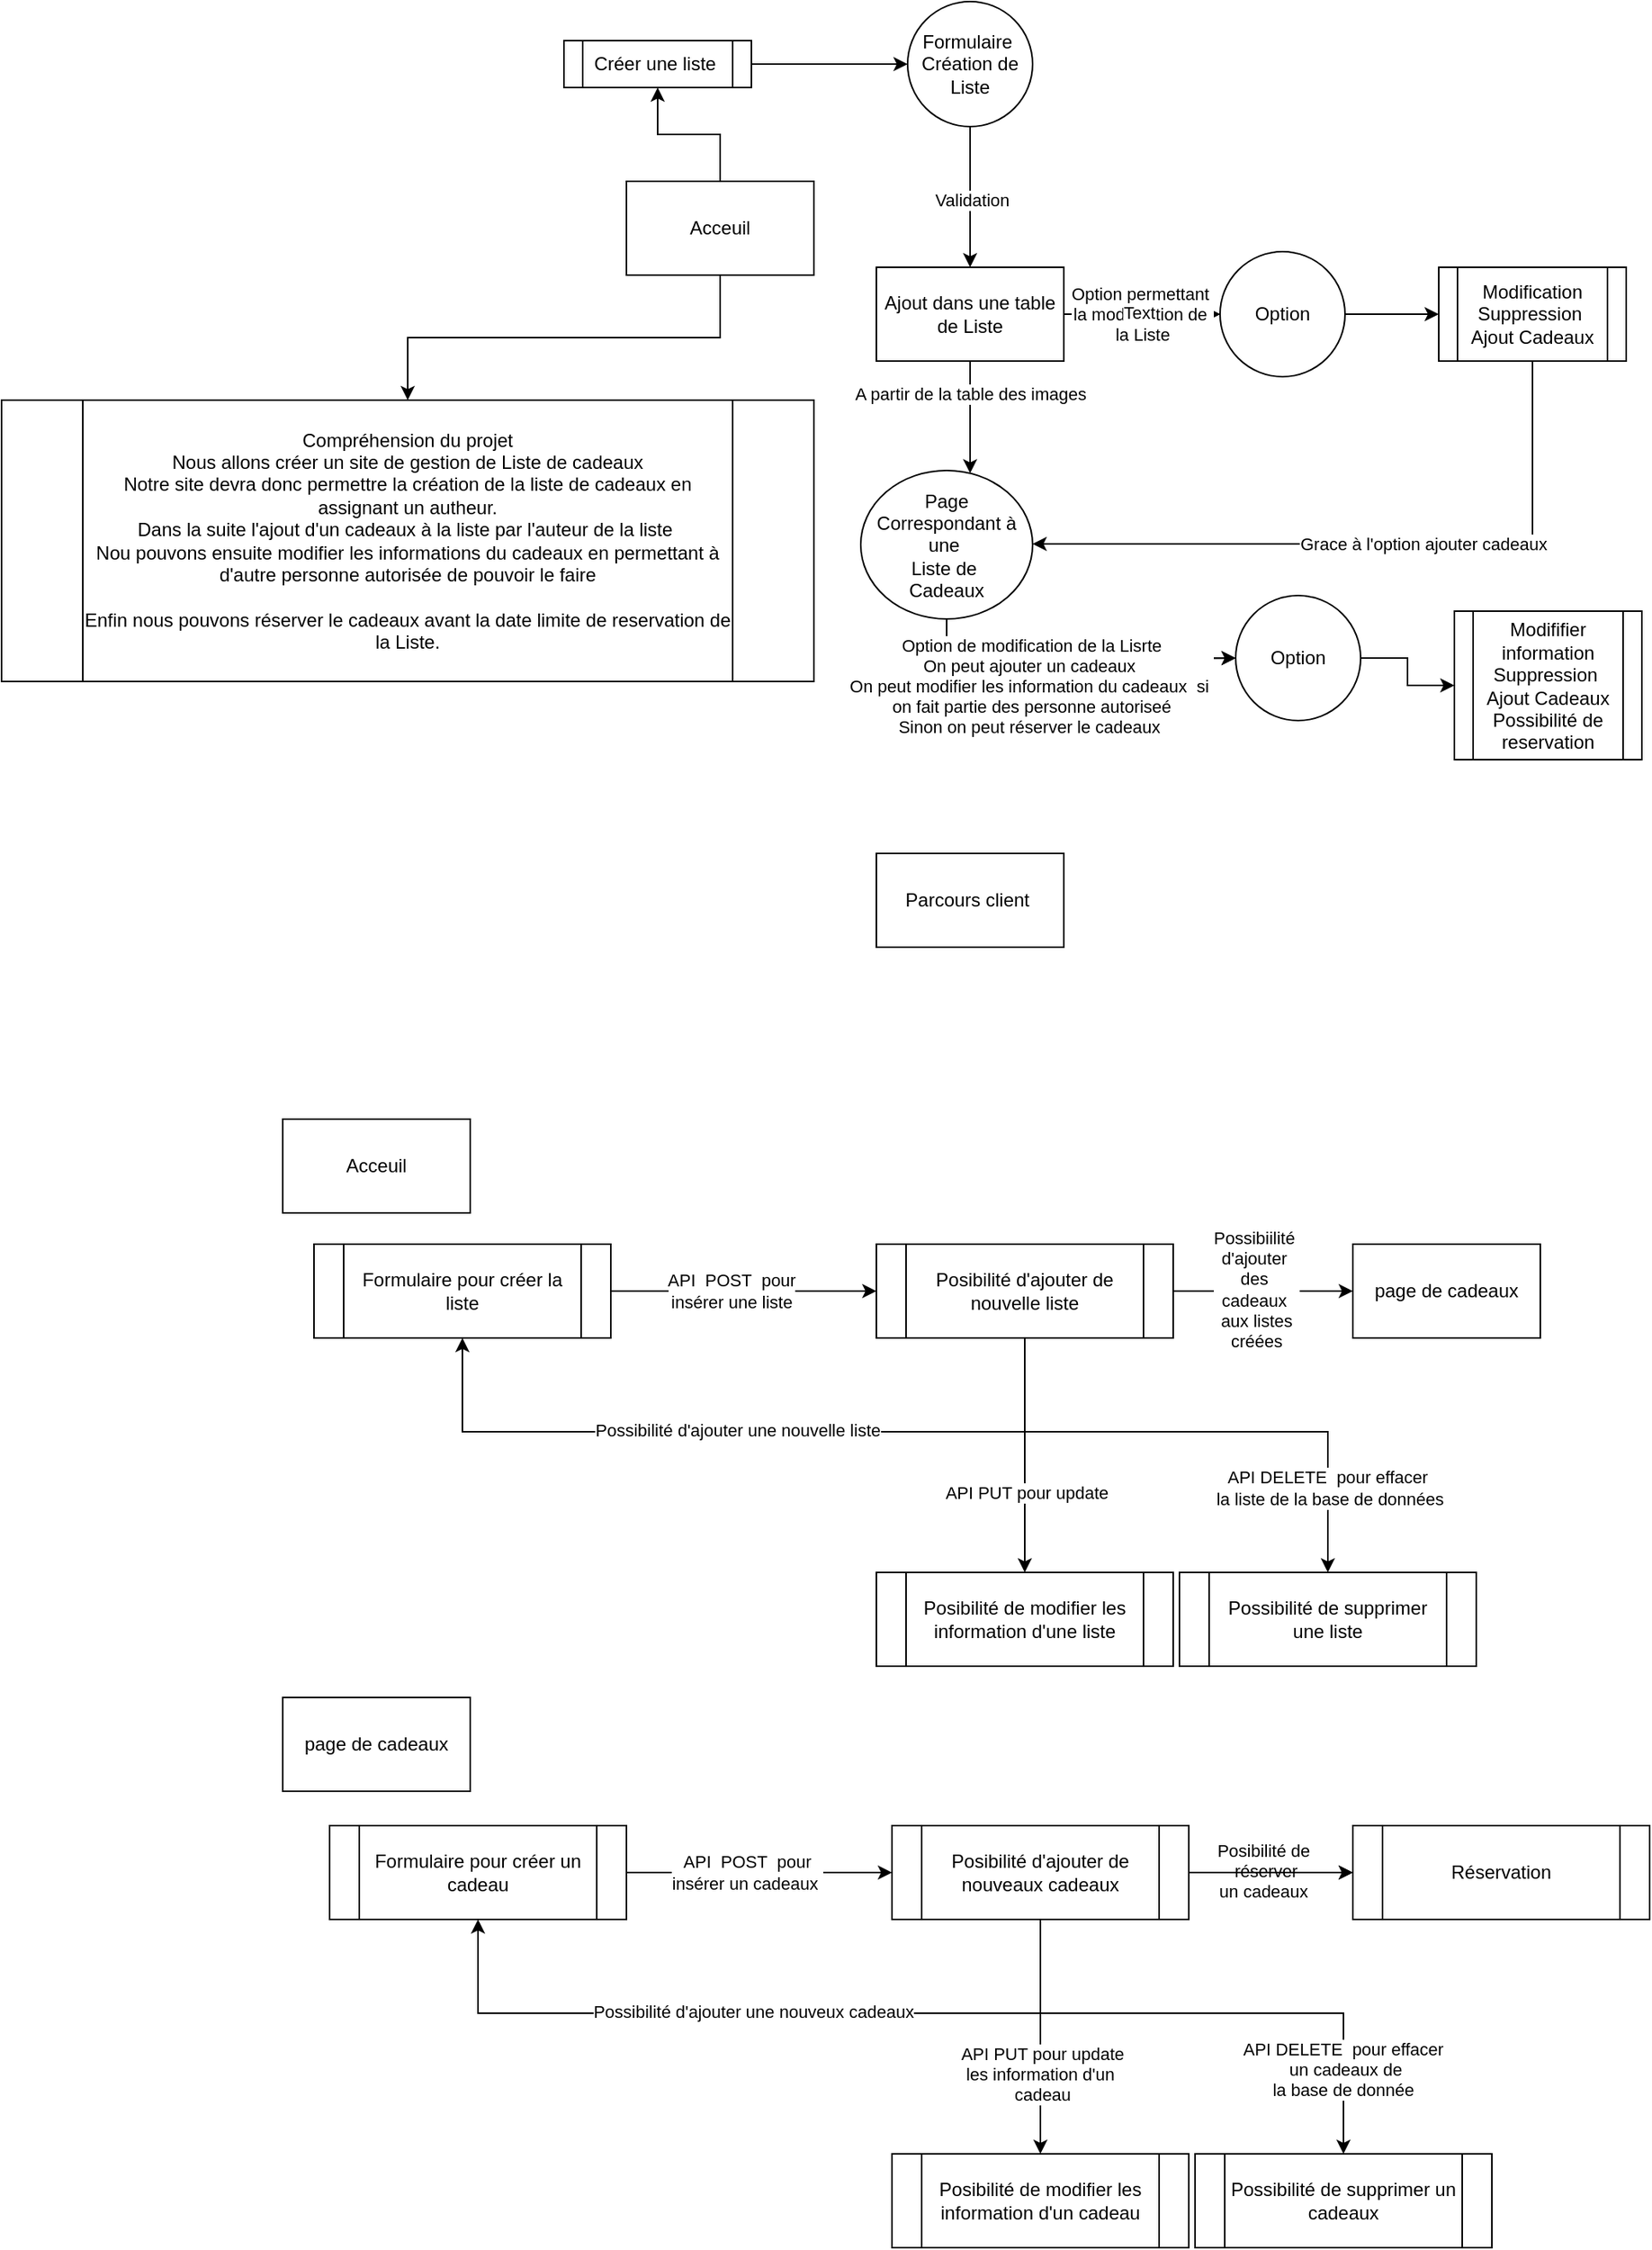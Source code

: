 <mxfile version="22.1.2" type="device">
  <diagram name="Page-1" id="09ULYHuq6lumoVjFBD1P">
    <mxGraphModel dx="2501" dy="836" grid="1" gridSize="10" guides="1" tooltips="1" connect="1" arrows="1" fold="1" page="1" pageScale="1" pageWidth="827" pageHeight="1169" math="0" shadow="0">
      <root>
        <mxCell id="0" />
        <mxCell id="1" parent="0" />
        <mxCell id="1G6McZiubixRWTYHhvS8-3" value="" style="edgeStyle=orthogonalEdgeStyle;rounded=0;orthogonalLoop=1;jettySize=auto;html=1;entryX=0.5;entryY=1;entryDx=0;entryDy=0;" parent="1" source="1G6McZiubixRWTYHhvS8-1" target="1G6McZiubixRWTYHhvS8-4" edge="1">
          <mxGeometry relative="1" as="geometry">
            <mxPoint x="120" y="340" as="targetPoint" />
          </mxGeometry>
        </mxCell>
        <mxCell id="1G6McZiubixRWTYHhvS8-34" value="" style="edgeStyle=orthogonalEdgeStyle;rounded=0;orthogonalLoop=1;jettySize=auto;html=1;" parent="1" source="1G6McZiubixRWTYHhvS8-1" target="1G6McZiubixRWTYHhvS8-33" edge="1">
          <mxGeometry relative="1" as="geometry" />
        </mxCell>
        <mxCell id="1G6McZiubixRWTYHhvS8-1" value="Acceuil" style="rounded=0;whiteSpace=wrap;html=1;" parent="1" vertex="1">
          <mxGeometry x="60" y="210" width="120" height="60" as="geometry" />
        </mxCell>
        <mxCell id="1G6McZiubixRWTYHhvS8-6" value="" style="edgeStyle=orthogonalEdgeStyle;rounded=0;orthogonalLoop=1;jettySize=auto;html=1;" parent="1" source="1G6McZiubixRWTYHhvS8-4" target="1G6McZiubixRWTYHhvS8-5" edge="1">
          <mxGeometry relative="1" as="geometry" />
        </mxCell>
        <mxCell id="1G6McZiubixRWTYHhvS8-4" value="Créer une liste&amp;nbsp;" style="shape=process;whiteSpace=wrap;html=1;backgroundOutline=1;" parent="1" vertex="1">
          <mxGeometry x="20" y="120" width="120" height="30" as="geometry" />
        </mxCell>
        <mxCell id="1G6McZiubixRWTYHhvS8-8" value="" style="edgeStyle=orthogonalEdgeStyle;rounded=0;orthogonalLoop=1;jettySize=auto;html=1;" parent="1" source="1G6McZiubixRWTYHhvS8-5" target="1G6McZiubixRWTYHhvS8-7" edge="1">
          <mxGeometry relative="1" as="geometry" />
        </mxCell>
        <mxCell id="1G6McZiubixRWTYHhvS8-9" value="Validation" style="edgeLabel;html=1;align=center;verticalAlign=middle;resizable=0;points=[];" parent="1G6McZiubixRWTYHhvS8-8" vertex="1" connectable="0">
          <mxGeometry x="0.044" y="1" relative="1" as="geometry">
            <mxPoint as="offset" />
          </mxGeometry>
        </mxCell>
        <mxCell id="1G6McZiubixRWTYHhvS8-5" value="Formulaire&amp;nbsp;&lt;br&gt;Création de&lt;br&gt;Liste" style="ellipse;whiteSpace=wrap;html=1;" parent="1" vertex="1">
          <mxGeometry x="240" y="95" width="80" height="80" as="geometry" />
        </mxCell>
        <mxCell id="1G6McZiubixRWTYHhvS8-11" value="" style="edgeStyle=orthogonalEdgeStyle;rounded=0;orthogonalLoop=1;jettySize=auto;html=1;" parent="1" source="1G6McZiubixRWTYHhvS8-7" target="1G6McZiubixRWTYHhvS8-10" edge="1">
          <mxGeometry relative="1" as="geometry" />
        </mxCell>
        <mxCell id="1G6McZiubixRWTYHhvS8-16" value="Option permettant&amp;nbsp;&lt;br&gt;la modification de&amp;nbsp;&lt;br&gt;la Liste" style="edgeStyle=orthogonalEdgeStyle;rounded=0;orthogonalLoop=1;jettySize=auto;html=1;" parent="1" source="1G6McZiubixRWTYHhvS8-7" target="1G6McZiubixRWTYHhvS8-10" edge="1">
          <mxGeometry relative="1" as="geometry" />
        </mxCell>
        <mxCell id="1G6McZiubixRWTYHhvS8-28" value="Text" style="edgeLabel;html=1;align=center;verticalAlign=middle;resizable=0;points=[];" parent="1G6McZiubixRWTYHhvS8-16" vertex="1" connectable="0">
          <mxGeometry x="-0.04" y="1" relative="1" as="geometry">
            <mxPoint as="offset" />
          </mxGeometry>
        </mxCell>
        <mxCell id="1G6McZiubixRWTYHhvS8-18" value="" style="edgeStyle=orthogonalEdgeStyle;rounded=0;orthogonalLoop=1;jettySize=auto;html=1;" parent="1" source="1G6McZiubixRWTYHhvS8-7" target="1G6McZiubixRWTYHhvS8-17" edge="1">
          <mxGeometry relative="1" as="geometry">
            <Array as="points">
              <mxPoint x="280" y="370" />
              <mxPoint x="280" y="370" />
            </Array>
          </mxGeometry>
        </mxCell>
        <mxCell id="1G6McZiubixRWTYHhvS8-29" value="A partir de la table des images" style="edgeLabel;html=1;align=center;verticalAlign=middle;resizable=0;points=[];" parent="1G6McZiubixRWTYHhvS8-18" vertex="1" connectable="0">
          <mxGeometry x="-0.415" relative="1" as="geometry">
            <mxPoint as="offset" />
          </mxGeometry>
        </mxCell>
        <mxCell id="1G6McZiubixRWTYHhvS8-7" value="Ajout dans une table de Liste" style="whiteSpace=wrap;html=1;" parent="1" vertex="1">
          <mxGeometry x="220" y="265" width="120" height="60" as="geometry" />
        </mxCell>
        <mxCell id="1G6McZiubixRWTYHhvS8-20" value="" style="edgeStyle=orthogonalEdgeStyle;rounded=0;orthogonalLoop=1;jettySize=auto;html=1;" parent="1" source="1G6McZiubixRWTYHhvS8-10" target="1G6McZiubixRWTYHhvS8-19" edge="1">
          <mxGeometry relative="1" as="geometry" />
        </mxCell>
        <mxCell id="1G6McZiubixRWTYHhvS8-10" value="Option" style="ellipse;whiteSpace=wrap;html=1;" parent="1" vertex="1">
          <mxGeometry x="440" y="255" width="80" height="80" as="geometry" />
        </mxCell>
        <mxCell id="1G6McZiubixRWTYHhvS8-17" value="Page Correspondant à une&amp;nbsp;&lt;br&gt;Liste de&amp;nbsp;&lt;br&gt;Cadeaux" style="ellipse;whiteSpace=wrap;html=1;" parent="1" vertex="1">
          <mxGeometry x="210" y="395" width="110" height="95" as="geometry" />
        </mxCell>
        <mxCell id="1G6McZiubixRWTYHhvS8-19" value="Modification&lt;br&gt;Suppression&amp;nbsp;&lt;br&gt;Ajout Cadeaux" style="shape=process;whiteSpace=wrap;html=1;backgroundOutline=1;" parent="1" vertex="1">
          <mxGeometry x="580" y="265" width="120" height="60" as="geometry" />
        </mxCell>
        <mxCell id="1G6McZiubixRWTYHhvS8-21" style="edgeStyle=orthogonalEdgeStyle;rounded=0;orthogonalLoop=1;jettySize=auto;html=1;" parent="1" source="1G6McZiubixRWTYHhvS8-19" target="1G6McZiubixRWTYHhvS8-17" edge="1">
          <mxGeometry relative="1" as="geometry">
            <Array as="points">
              <mxPoint x="640" y="442" />
            </Array>
          </mxGeometry>
        </mxCell>
        <mxCell id="1G6McZiubixRWTYHhvS8-30" value="Grace à l&#39;option ajouter cadeaux" style="edgeLabel;html=1;align=center;verticalAlign=middle;resizable=0;points=[];" parent="1G6McZiubixRWTYHhvS8-21" vertex="1" connectable="0">
          <mxGeometry x="-0.144" relative="1" as="geometry">
            <mxPoint as="offset" />
          </mxGeometry>
        </mxCell>
        <mxCell id="1G6McZiubixRWTYHhvS8-22" value="" style="edgeStyle=orthogonalEdgeStyle;rounded=0;orthogonalLoop=1;jettySize=auto;html=1;" parent="1" target="1G6McZiubixRWTYHhvS8-25" edge="1">
          <mxGeometry relative="1" as="geometry">
            <mxPoint x="350" y="515" as="sourcePoint" />
          </mxGeometry>
        </mxCell>
        <mxCell id="1G6McZiubixRWTYHhvS8-23" value="" style="edgeStyle=orthogonalEdgeStyle;rounded=0;orthogonalLoop=1;jettySize=auto;html=1;exitX=0.5;exitY=1;exitDx=0;exitDy=0;" parent="1" source="1G6McZiubixRWTYHhvS8-17" target="1G6McZiubixRWTYHhvS8-25" edge="1">
          <mxGeometry relative="1" as="geometry">
            <mxPoint x="350" y="515" as="sourcePoint" />
          </mxGeometry>
        </mxCell>
        <mxCell id="1G6McZiubixRWTYHhvS8-32" value="Option de modification de la Lisrte&lt;br&gt;On peut ajouter un cadeaux&amp;nbsp;&lt;br&gt;On peut modifier les information du cadeaux&amp;nbsp; si&amp;nbsp;&lt;br&gt;on fait partie des personne autoriseé&lt;br&gt;Sinon on peut réserver le cadeaux&amp;nbsp;" style="edgeLabel;html=1;align=center;verticalAlign=middle;resizable=0;points=[];" parent="1G6McZiubixRWTYHhvS8-23" vertex="1" connectable="0">
          <mxGeometry x="-0.105" relative="1" as="geometry">
            <mxPoint x="-15" y="18" as="offset" />
          </mxGeometry>
        </mxCell>
        <mxCell id="1G6McZiubixRWTYHhvS8-24" value="" style="edgeStyle=orthogonalEdgeStyle;rounded=0;orthogonalLoop=1;jettySize=auto;html=1;" parent="1" source="1G6McZiubixRWTYHhvS8-25" target="1G6McZiubixRWTYHhvS8-26" edge="1">
          <mxGeometry relative="1" as="geometry" />
        </mxCell>
        <mxCell id="1G6McZiubixRWTYHhvS8-25" value="Option" style="ellipse;whiteSpace=wrap;html=1;" parent="1" vertex="1">
          <mxGeometry x="450" y="475" width="80" height="80" as="geometry" />
        </mxCell>
        <mxCell id="1G6McZiubixRWTYHhvS8-26" value="Modififier information&lt;br&gt;Suppression&amp;nbsp;&lt;br&gt;Ajout Cadeaux&lt;br&gt;Possibilité de reservation" style="shape=process;whiteSpace=wrap;html=1;backgroundOutline=1;" parent="1" vertex="1">
          <mxGeometry x="590" y="485" width="120" height="95" as="geometry" />
        </mxCell>
        <mxCell id="1G6McZiubixRWTYHhvS8-33" value="Compréhension du projet&lt;br&gt;Nous allons créer un site de gestion de Liste de cadeaux&lt;br&gt;Notre site devra donc permettre la création de la liste de cadeaux en assignant un autheur.&lt;br&gt;Dans la suite l&#39;ajout d&#39;un cadeaux à la liste par l&#39;auteur de la liste&amp;nbsp;&lt;br&gt;Nou pouvons ensuite modifier les informations du cadeaux en permettant à d&#39;autre personne autorisée de pouvoir le faire&lt;br&gt;&lt;br&gt;Enfin nous pouvons réserver le cadeaux avant la date limite de reservation de la Liste." style="shape=process;whiteSpace=wrap;html=1;backgroundOutline=1;rounded=0;" parent="1" vertex="1">
          <mxGeometry x="-340" y="350" width="520" height="180" as="geometry" />
        </mxCell>
        <mxCell id="9s_baTir_hGf43v-v5ii-1" value="Parcours client&amp;nbsp;" style="whiteSpace=wrap;html=1;" vertex="1" parent="1">
          <mxGeometry x="220" y="640" width="120" height="60" as="geometry" />
        </mxCell>
        <mxCell id="9s_baTir_hGf43v-v5ii-2" value="Acceuil" style="rounded=0;whiteSpace=wrap;html=1;" vertex="1" parent="1">
          <mxGeometry x="-160" y="810" width="120" height="60" as="geometry" />
        </mxCell>
        <mxCell id="9s_baTir_hGf43v-v5ii-5" value="" style="edgeStyle=orthogonalEdgeStyle;rounded=0;orthogonalLoop=1;jettySize=auto;html=1;" edge="1" parent="1" source="9s_baTir_hGf43v-v5ii-3" target="9s_baTir_hGf43v-v5ii-4">
          <mxGeometry relative="1" as="geometry" />
        </mxCell>
        <mxCell id="9s_baTir_hGf43v-v5ii-6" value="API&amp;nbsp; POST&amp;nbsp; pour &lt;br&gt;insérer une liste" style="edgeLabel;html=1;align=center;verticalAlign=middle;resizable=0;points=[];" vertex="1" connectable="0" parent="9s_baTir_hGf43v-v5ii-5">
          <mxGeometry x="-0.094" relative="1" as="geometry">
            <mxPoint as="offset" />
          </mxGeometry>
        </mxCell>
        <mxCell id="9s_baTir_hGf43v-v5ii-3" value="Formulaire pour créer la liste" style="shape=process;whiteSpace=wrap;html=1;backgroundOutline=1;" vertex="1" parent="1">
          <mxGeometry x="-140" y="890" width="190" height="60" as="geometry" />
        </mxCell>
        <mxCell id="9s_baTir_hGf43v-v5ii-7" style="edgeStyle=orthogonalEdgeStyle;rounded=0;orthogonalLoop=1;jettySize=auto;html=1;entryX=0.5;entryY=1;entryDx=0;entryDy=0;" edge="1" parent="1" source="9s_baTir_hGf43v-v5ii-4" target="9s_baTir_hGf43v-v5ii-3">
          <mxGeometry relative="1" as="geometry">
            <Array as="points">
              <mxPoint x="315" y="1010" />
              <mxPoint x="-45" y="1010" />
            </Array>
          </mxGeometry>
        </mxCell>
        <mxCell id="9s_baTir_hGf43v-v5ii-10" value="Possibilité d&#39;ajouter une nouvelle liste" style="edgeLabel;html=1;align=center;verticalAlign=middle;resizable=0;points=[];" vertex="1" connectable="0" parent="9s_baTir_hGf43v-v5ii-7">
          <mxGeometry x="0.017" y="-1" relative="1" as="geometry">
            <mxPoint as="offset" />
          </mxGeometry>
        </mxCell>
        <mxCell id="9s_baTir_hGf43v-v5ii-9" value="" style="edgeStyle=orthogonalEdgeStyle;rounded=0;orthogonalLoop=1;jettySize=auto;html=1;" edge="1" parent="1" source="9s_baTir_hGf43v-v5ii-4" target="9s_baTir_hGf43v-v5ii-8">
          <mxGeometry relative="1" as="geometry" />
        </mxCell>
        <mxCell id="9s_baTir_hGf43v-v5ii-11" value="Possibiilité&amp;nbsp;&lt;br&gt;d&#39;ajouter&amp;nbsp;&lt;br&gt;des&amp;nbsp;&lt;br&gt;cadeaux&amp;nbsp;&lt;br&gt;aux&amp;nbsp;listes&lt;br&gt;créées" style="edgeLabel;html=1;align=center;verticalAlign=middle;resizable=0;points=[];" vertex="1" connectable="0" parent="9s_baTir_hGf43v-v5ii-9">
          <mxGeometry x="-0.078" y="1" relative="1" as="geometry">
            <mxPoint as="offset" />
          </mxGeometry>
        </mxCell>
        <mxCell id="9s_baTir_hGf43v-v5ii-13" value="" style="edgeStyle=orthogonalEdgeStyle;rounded=0;orthogonalLoop=1;jettySize=auto;html=1;" edge="1" parent="1" source="9s_baTir_hGf43v-v5ii-4" target="9s_baTir_hGf43v-v5ii-12">
          <mxGeometry relative="1" as="geometry" />
        </mxCell>
        <mxCell id="9s_baTir_hGf43v-v5ii-14" value="API PUT pour update" style="edgeLabel;html=1;align=center;verticalAlign=middle;resizable=0;points=[];" vertex="1" connectable="0" parent="9s_baTir_hGf43v-v5ii-13">
          <mxGeometry x="0.32" y="1" relative="1" as="geometry">
            <mxPoint as="offset" />
          </mxGeometry>
        </mxCell>
        <mxCell id="9s_baTir_hGf43v-v5ii-16" value="" style="edgeStyle=orthogonalEdgeStyle;rounded=0;orthogonalLoop=1;jettySize=auto;html=1;" edge="1" parent="1" source="9s_baTir_hGf43v-v5ii-4" target="9s_baTir_hGf43v-v5ii-15">
          <mxGeometry relative="1" as="geometry">
            <Array as="points">
              <mxPoint x="315" y="1010" />
              <mxPoint x="509" y="1010" />
            </Array>
          </mxGeometry>
        </mxCell>
        <mxCell id="9s_baTir_hGf43v-v5ii-17" value="API DELETE&amp;nbsp; pour effacer&amp;nbsp;&lt;br&gt;la liste de la base de données" style="edgeLabel;html=1;align=center;verticalAlign=middle;resizable=0;points=[];" vertex="1" connectable="0" parent="9s_baTir_hGf43v-v5ii-16">
          <mxGeometry x="0.686" y="1" relative="1" as="geometry">
            <mxPoint as="offset" />
          </mxGeometry>
        </mxCell>
        <mxCell id="9s_baTir_hGf43v-v5ii-4" value="Posibilité d&#39;ajouter de nouvelle liste" style="shape=process;whiteSpace=wrap;html=1;backgroundOutline=1;" vertex="1" parent="1">
          <mxGeometry x="220" y="890" width="190" height="60" as="geometry" />
        </mxCell>
        <mxCell id="9s_baTir_hGf43v-v5ii-8" value="page de cadeaux" style="whiteSpace=wrap;html=1;" vertex="1" parent="1">
          <mxGeometry x="525" y="890" width="120" height="60" as="geometry" />
        </mxCell>
        <mxCell id="9s_baTir_hGf43v-v5ii-12" value="Posibilité de modifier les information d&#39;une liste" style="shape=process;whiteSpace=wrap;html=1;backgroundOutline=1;" vertex="1" parent="1">
          <mxGeometry x="220" y="1100" width="190" height="60" as="geometry" />
        </mxCell>
        <mxCell id="9s_baTir_hGf43v-v5ii-15" value="Possibilité de supprimer une liste" style="shape=process;whiteSpace=wrap;html=1;backgroundOutline=1;" vertex="1" parent="1">
          <mxGeometry x="414" y="1100" width="190" height="60" as="geometry" />
        </mxCell>
        <mxCell id="9s_baTir_hGf43v-v5ii-18" value="page de cadeaux" style="whiteSpace=wrap;html=1;" vertex="1" parent="1">
          <mxGeometry x="-160" y="1180" width="120" height="60" as="geometry" />
        </mxCell>
        <mxCell id="9s_baTir_hGf43v-v5ii-20" value="" style="edgeStyle=orthogonalEdgeStyle;rounded=0;orthogonalLoop=1;jettySize=auto;html=1;" edge="1" parent="1" source="9s_baTir_hGf43v-v5ii-22" target="9s_baTir_hGf43v-v5ii-31">
          <mxGeometry relative="1" as="geometry" />
        </mxCell>
        <mxCell id="9s_baTir_hGf43v-v5ii-21" value="API&amp;nbsp; POST&amp;nbsp; pour &lt;br&gt;insérer un cadeaux&amp;nbsp;" style="edgeLabel;html=1;align=center;verticalAlign=middle;resizable=0;points=[];" vertex="1" connectable="0" parent="9s_baTir_hGf43v-v5ii-20">
          <mxGeometry x="-0.094" relative="1" as="geometry">
            <mxPoint as="offset" />
          </mxGeometry>
        </mxCell>
        <mxCell id="9s_baTir_hGf43v-v5ii-22" value="Formulaire pour créer un cadeau" style="shape=process;whiteSpace=wrap;html=1;backgroundOutline=1;" vertex="1" parent="1">
          <mxGeometry x="-130" y="1262" width="190" height="60" as="geometry" />
        </mxCell>
        <mxCell id="9s_baTir_hGf43v-v5ii-23" style="edgeStyle=orthogonalEdgeStyle;rounded=0;orthogonalLoop=1;jettySize=auto;html=1;entryX=0.5;entryY=1;entryDx=0;entryDy=0;" edge="1" parent="1" source="9s_baTir_hGf43v-v5ii-31" target="9s_baTir_hGf43v-v5ii-22">
          <mxGeometry relative="1" as="geometry">
            <Array as="points">
              <mxPoint x="325" y="1382" />
              <mxPoint x="-35" y="1382" />
            </Array>
          </mxGeometry>
        </mxCell>
        <mxCell id="9s_baTir_hGf43v-v5ii-24" value="Possibilité d&#39;ajouter une nouveux cadeaux" style="edgeLabel;html=1;align=center;verticalAlign=middle;resizable=0;points=[];" vertex="1" connectable="0" parent="9s_baTir_hGf43v-v5ii-23">
          <mxGeometry x="0.017" y="-1" relative="1" as="geometry">
            <mxPoint as="offset" />
          </mxGeometry>
        </mxCell>
        <mxCell id="9s_baTir_hGf43v-v5ii-25" value="" style="edgeStyle=orthogonalEdgeStyle;rounded=0;orthogonalLoop=1;jettySize=auto;html=1;entryX=0;entryY=0.5;entryDx=0;entryDy=0;" edge="1" parent="1" source="9s_baTir_hGf43v-v5ii-31" target="9s_baTir_hGf43v-v5ii-36">
          <mxGeometry relative="1" as="geometry">
            <mxPoint x="535" y="1292" as="targetPoint" />
          </mxGeometry>
        </mxCell>
        <mxCell id="9s_baTir_hGf43v-v5ii-26" value="Posibilité de&amp;nbsp;&lt;br&gt;réserver &lt;br&gt;un cadeaux&amp;nbsp;" style="edgeLabel;html=1;align=center;verticalAlign=middle;resizable=0;points=[];" vertex="1" connectable="0" parent="9s_baTir_hGf43v-v5ii-25">
          <mxGeometry x="-0.078" y="1" relative="1" as="geometry">
            <mxPoint as="offset" />
          </mxGeometry>
        </mxCell>
        <mxCell id="9s_baTir_hGf43v-v5ii-27" value="" style="edgeStyle=orthogonalEdgeStyle;rounded=0;orthogonalLoop=1;jettySize=auto;html=1;" edge="1" parent="1" source="9s_baTir_hGf43v-v5ii-31" target="9s_baTir_hGf43v-v5ii-33">
          <mxGeometry relative="1" as="geometry" />
        </mxCell>
        <mxCell id="9s_baTir_hGf43v-v5ii-28" value="API PUT pour update&lt;br&gt;les information d&#39;un&amp;nbsp;&lt;br&gt;cadeau" style="edgeLabel;html=1;align=center;verticalAlign=middle;resizable=0;points=[];" vertex="1" connectable="0" parent="9s_baTir_hGf43v-v5ii-27">
          <mxGeometry x="0.32" y="1" relative="1" as="geometry">
            <mxPoint as="offset" />
          </mxGeometry>
        </mxCell>
        <mxCell id="9s_baTir_hGf43v-v5ii-29" value="" style="edgeStyle=orthogonalEdgeStyle;rounded=0;orthogonalLoop=1;jettySize=auto;html=1;" edge="1" parent="1" source="9s_baTir_hGf43v-v5ii-31" target="9s_baTir_hGf43v-v5ii-34">
          <mxGeometry relative="1" as="geometry">
            <Array as="points">
              <mxPoint x="325" y="1382" />
              <mxPoint x="519" y="1382" />
            </Array>
          </mxGeometry>
        </mxCell>
        <mxCell id="9s_baTir_hGf43v-v5ii-30" value="API DELETE&amp;nbsp; pour effacer&amp;nbsp;&lt;br&gt;un cadeaux de &lt;br&gt;la base de donnée&amp;nbsp;" style="edgeLabel;html=1;align=center;verticalAlign=middle;resizable=0;points=[];" vertex="1" connectable="0" parent="9s_baTir_hGf43v-v5ii-29">
          <mxGeometry x="0.686" y="1" relative="1" as="geometry">
            <mxPoint as="offset" />
          </mxGeometry>
        </mxCell>
        <mxCell id="9s_baTir_hGf43v-v5ii-37" value="" style="edgeStyle=orthogonalEdgeStyle;rounded=0;orthogonalLoop=1;jettySize=auto;html=1;" edge="1" parent="1" source="9s_baTir_hGf43v-v5ii-31" target="9s_baTir_hGf43v-v5ii-36">
          <mxGeometry relative="1" as="geometry" />
        </mxCell>
        <mxCell id="9s_baTir_hGf43v-v5ii-31" value="Posibilité d&#39;ajouter de nouveaux cadeaux" style="shape=process;whiteSpace=wrap;html=1;backgroundOutline=1;" vertex="1" parent="1">
          <mxGeometry x="230" y="1262" width="190" height="60" as="geometry" />
        </mxCell>
        <mxCell id="9s_baTir_hGf43v-v5ii-33" value="Posibilité de modifier les information d&#39;un cadeau" style="shape=process;whiteSpace=wrap;html=1;backgroundOutline=1;" vertex="1" parent="1">
          <mxGeometry x="230" y="1472" width="190" height="60" as="geometry" />
        </mxCell>
        <mxCell id="9s_baTir_hGf43v-v5ii-34" value="Possibilité de supprimer un cadeaux" style="shape=process;whiteSpace=wrap;html=1;backgroundOutline=1;" vertex="1" parent="1">
          <mxGeometry x="424" y="1472" width="190" height="60" as="geometry" />
        </mxCell>
        <mxCell id="9s_baTir_hGf43v-v5ii-36" value="Réservation" style="shape=process;whiteSpace=wrap;html=1;backgroundOutline=1;" vertex="1" parent="1">
          <mxGeometry x="525" y="1262" width="190" height="60" as="geometry" />
        </mxCell>
      </root>
    </mxGraphModel>
  </diagram>
</mxfile>
